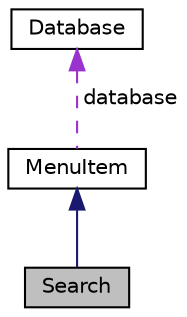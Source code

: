 digraph "Search"
{
 // LATEX_PDF_SIZE
  edge [fontname="Helvetica",fontsize="10",labelfontname="Helvetica",labelfontsize="10"];
  node [fontname="Helvetica",fontsize="10",shape=record];
  Node1 [label="Search",height=0.2,width=0.4,color="black", fillcolor="grey75", style="filled", fontcolor="black",tooltip=" "];
  Node2 -> Node1 [dir="back",color="midnightblue",fontsize="10",style="solid",fontname="Helvetica"];
  Node2 [label="MenuItem",height=0.2,width=0.4,color="black", fillcolor="white", style="filled",URL="$class_menu_item.html",tooltip=" "];
  Node3 -> Node2 [dir="back",color="darkorchid3",fontsize="10",style="dashed",label=" database" ,fontname="Helvetica"];
  Node3 [label="Database",height=0.2,width=0.4,color="black", fillcolor="white", style="filled",URL="$class_database.html",tooltip=" "];
}
